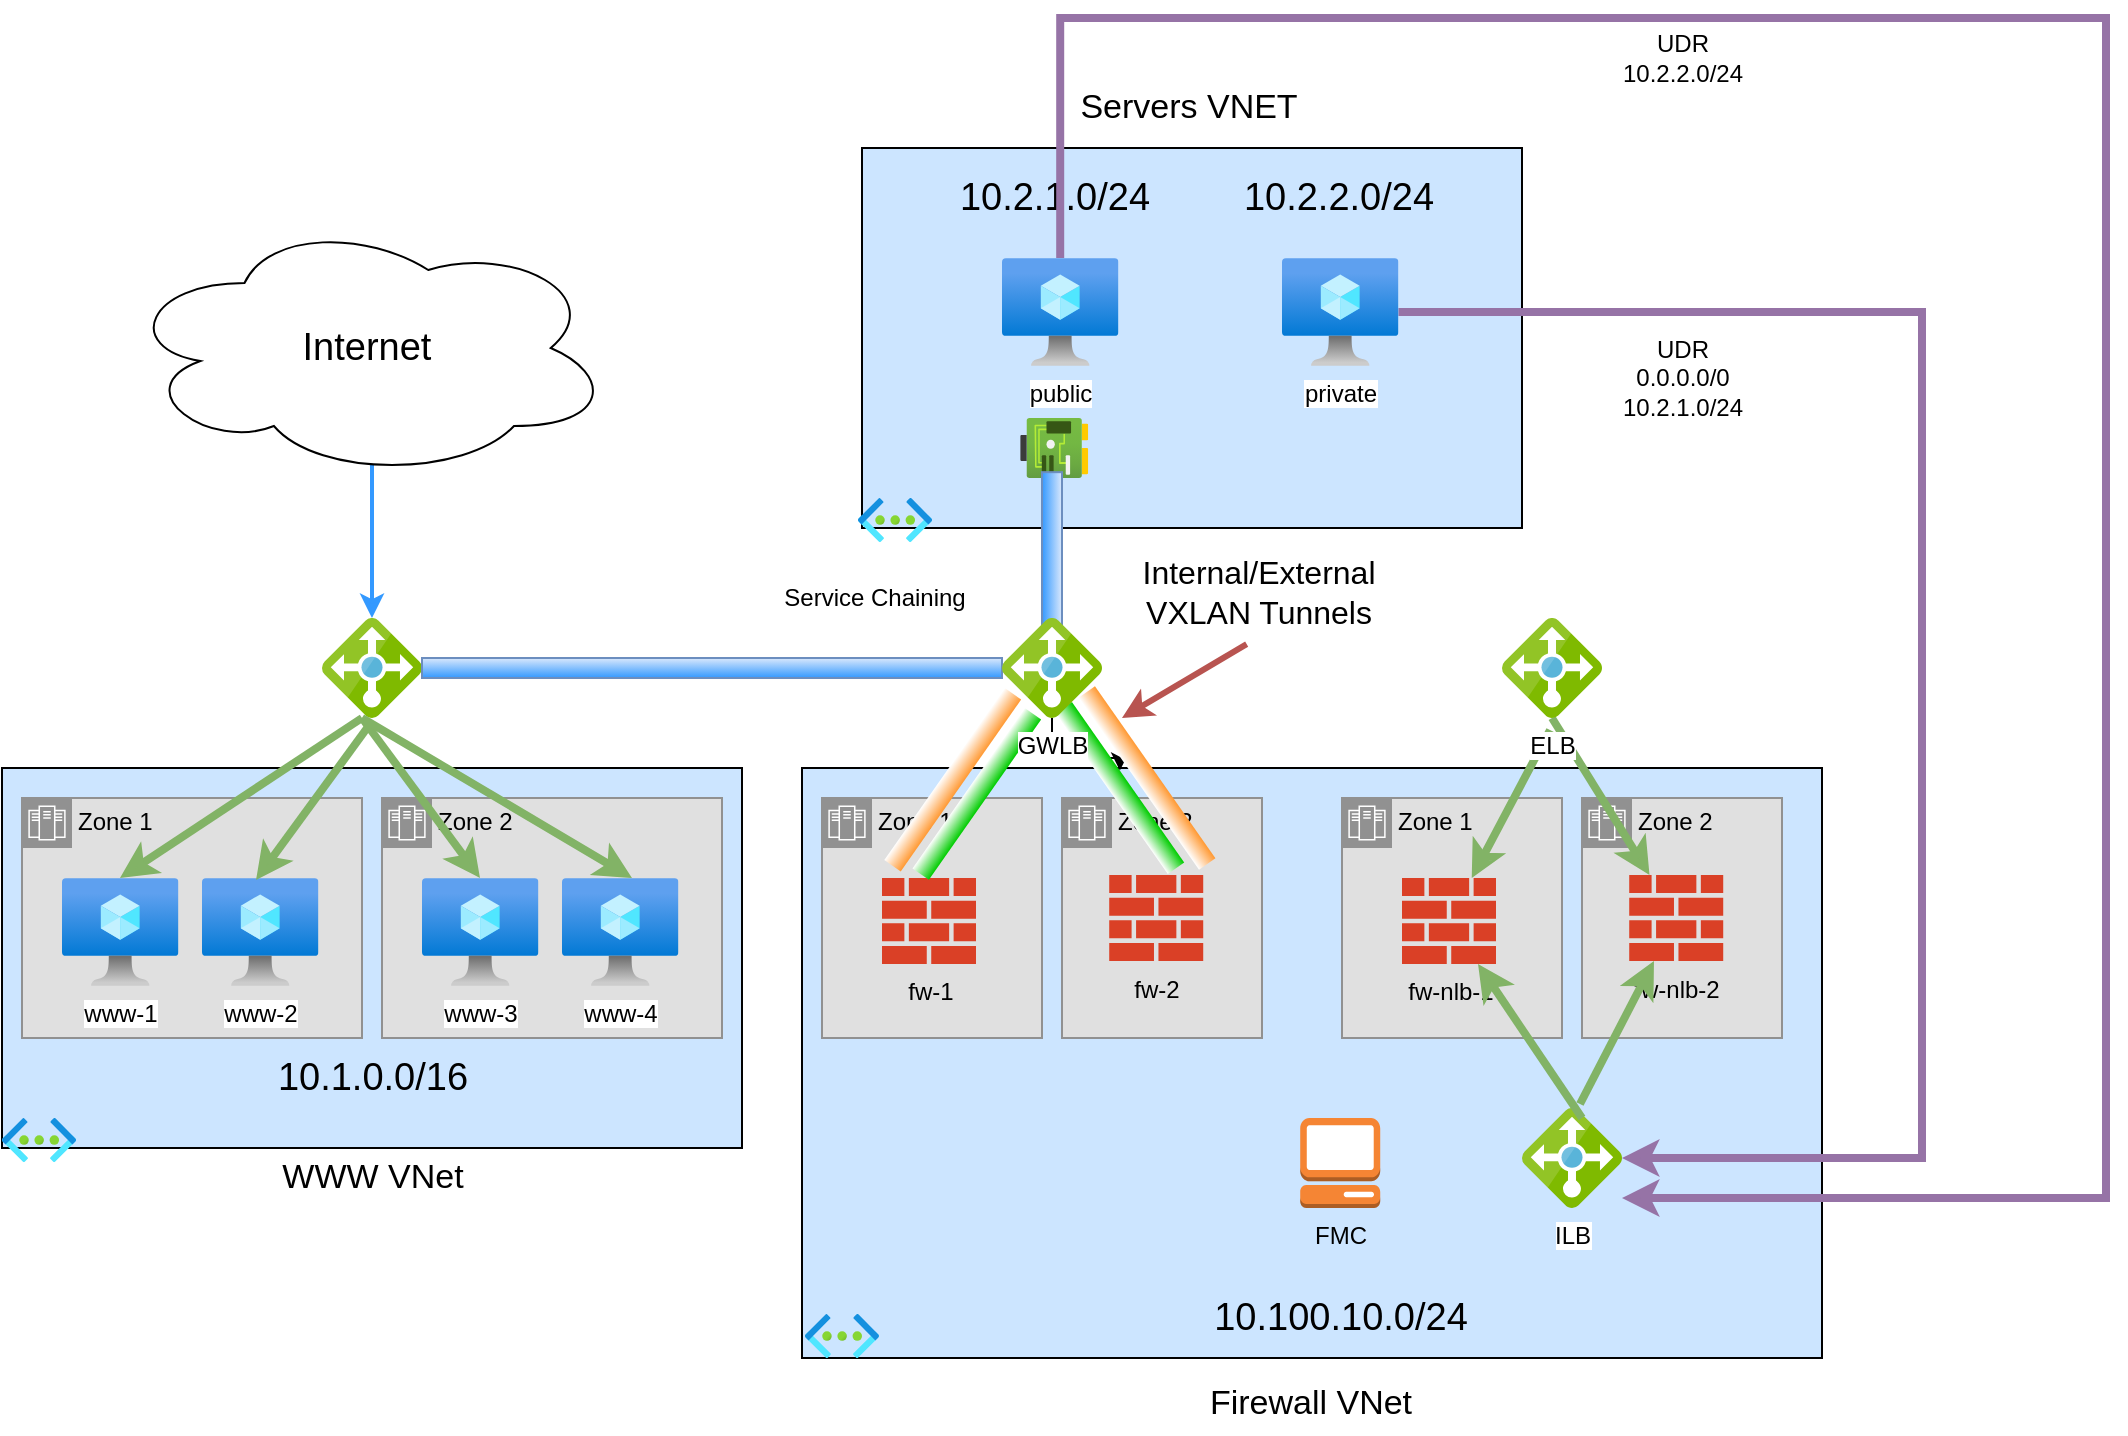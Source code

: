 <mxfile version="21.6.1" type="device">
  <diagram name="Page-1" id="pDXnDWw5rO93SfaOLtf0">
    <mxGraphModel dx="1257" dy="2026" grid="1" gridSize="10" guides="1" tooltips="1" connect="1" arrows="1" fold="1" page="1" pageScale="1" pageWidth="850" pageHeight="1100" math="0" shadow="0">
      <root>
        <mxCell id="0" />
        <mxCell id="1" parent="0" />
        <mxCell id="psEYaUKP_F06JMTKpm58-8" value="" style="rounded=0;whiteSpace=wrap;html=1;fillColor=#CCE5FF;" parent="1" vertex="1">
          <mxGeometry x="80" y="255" width="370" height="190" as="geometry" />
        </mxCell>
        <mxCell id="psEYaUKP_F06JMTKpm58-5" value="Zone 1" style="shape=mxgraph.ibm.box;prType=zone;fontStyle=0;verticalAlign=top;align=left;spacingLeft=32;spacingTop=4;fillColor=#E0E0E0;rounded=0;whiteSpace=wrap;html=1;strokeColor=#919191;strokeWidth=1;dashed=0;container=1;spacing=-4;collapsible=0;expand=0;recursiveResize=0;" parent="1" vertex="1">
          <mxGeometry x="90" y="270" width="170" height="120" as="geometry" />
        </mxCell>
        <mxCell id="psEYaUKP_F06JMTKpm58-3" value="www-1" style="aspect=fixed;html=1;points=[];align=center;image;fontSize=12;image=img/lib/azure2/compute/Virtual_Machine.svg;" parent="psEYaUKP_F06JMTKpm58-5" vertex="1">
          <mxGeometry x="20" y="40" width="58.22" height="54" as="geometry" />
        </mxCell>
        <mxCell id="psEYaUKP_F06JMTKpm58-6" value="www-2" style="aspect=fixed;html=1;points=[];align=center;image;fontSize=12;image=img/lib/azure2/compute/Virtual_Machine.svg;" parent="psEYaUKP_F06JMTKpm58-5" vertex="1">
          <mxGeometry x="90" y="40" width="58.22" height="54" as="geometry" />
        </mxCell>
        <mxCell id="psEYaUKP_F06JMTKpm58-4" value="" style="aspect=fixed;html=1;points=[];align=center;image;fontSize=12;image=img/lib/azure2/networking/Virtual_Networks.svg;" parent="1" vertex="1">
          <mxGeometry x="80" y="430" width="37" height="22.09" as="geometry" />
        </mxCell>
        <mxCell id="psEYaUKP_F06JMTKpm58-9" value="Zone 2" style="shape=mxgraph.ibm.box;prType=zone;fontStyle=0;verticalAlign=top;align=left;spacingLeft=32;spacingTop=4;fillColor=#E0E0E0;rounded=0;whiteSpace=wrap;html=1;strokeColor=#919191;strokeWidth=1;dashed=0;container=1;spacing=-4;collapsible=0;expand=0;recursiveResize=0;" parent="1" vertex="1">
          <mxGeometry x="270" y="270" width="170" height="120" as="geometry" />
        </mxCell>
        <mxCell id="psEYaUKP_F06JMTKpm58-10" value="www-3" style="aspect=fixed;html=1;points=[];align=center;image;fontSize=12;image=img/lib/azure2/compute/Virtual_Machine.svg;" parent="psEYaUKP_F06JMTKpm58-9" vertex="1">
          <mxGeometry x="20" y="40" width="58.22" height="54" as="geometry" />
        </mxCell>
        <mxCell id="psEYaUKP_F06JMTKpm58-11" value="www-4" style="aspect=fixed;html=1;points=[];align=center;image;fontSize=12;image=img/lib/azure2/compute/Virtual_Machine.svg;" parent="psEYaUKP_F06JMTKpm58-9" vertex="1">
          <mxGeometry x="90" y="40" width="58.22" height="54" as="geometry" />
        </mxCell>
        <mxCell id="psEYaUKP_F06JMTKpm58-14" value="WWW VNet" style="text;html=1;align=center;verticalAlign=middle;resizable=0;points=[];autosize=1;strokeColor=none;fillColor=none;fontSize=17;" parent="1" vertex="1">
          <mxGeometry x="210" y="445" width="110" height="30" as="geometry" />
        </mxCell>
        <mxCell id="psEYaUKP_F06JMTKpm58-15" value="" style="endArrow=classic;html=1;rounded=0;entryX=0.498;entryY=0;entryDx=0;entryDy=0;entryPerimeter=0;fillColor=#d5e8d4;strokeColor=#82b366;strokeWidth=4;" parent="1" target="psEYaUKP_F06JMTKpm58-10" edge="1">
          <mxGeometry width="50" height="50" relative="1" as="geometry">
            <mxPoint x="260" y="230" as="sourcePoint" />
            <mxPoint x="500" y="440" as="targetPoint" />
          </mxGeometry>
        </mxCell>
        <mxCell id="psEYaUKP_F06JMTKpm58-16" value="" style="sketch=0;aspect=fixed;html=1;points=[];align=center;image;fontSize=12;image=img/lib/mscae/Load_Balancer_feature.svg;fillColor=#CCE5FF;" parent="1" vertex="1">
          <mxGeometry x="240" y="180" width="50" height="50" as="geometry" />
        </mxCell>
        <mxCell id="psEYaUKP_F06JMTKpm58-17" value="" style="endArrow=classic;html=1;rounded=0;fillColor=#d5e8d4;strokeColor=#82b366;strokeWidth=4;entryX=0.601;entryY=0;entryDx=0;entryDy=0;entryPerimeter=0;" parent="1" target="psEYaUKP_F06JMTKpm58-11" edge="1">
          <mxGeometry width="50" height="50" relative="1" as="geometry">
            <mxPoint x="260" y="230" as="sourcePoint" />
            <mxPoint x="303.994" y="305" as="targetPoint" />
          </mxGeometry>
        </mxCell>
        <mxCell id="psEYaUKP_F06JMTKpm58-18" value="" style="endArrow=classic;html=1;rounded=0;exitX=0.48;exitY=1.06;exitDx=0;exitDy=0;exitPerimeter=0;fillColor=#d5e8d4;strokeColor=#82b366;strokeWidth=4;entryX=0.464;entryY=0.019;entryDx=0;entryDy=0;entryPerimeter=0;" parent="1" source="psEYaUKP_F06JMTKpm58-16" target="psEYaUKP_F06JMTKpm58-6" edge="1">
          <mxGeometry width="50" height="50" relative="1" as="geometry">
            <mxPoint x="285" y="245" as="sourcePoint" />
            <mxPoint x="338.994" y="330" as="targetPoint" />
          </mxGeometry>
        </mxCell>
        <mxCell id="psEYaUKP_F06JMTKpm58-19" value="" style="endArrow=classic;html=1;rounded=0;entryX=0.498;entryY=0;entryDx=0;entryDy=0;entryPerimeter=0;fillColor=#d5e8d4;strokeColor=#82b366;strokeWidth=4;" parent="1" target="psEYaUKP_F06JMTKpm58-3" edge="1">
          <mxGeometry width="50" height="50" relative="1" as="geometry">
            <mxPoint x="260" y="230" as="sourcePoint" />
            <mxPoint x="348.994" y="340" as="targetPoint" />
          </mxGeometry>
        </mxCell>
        <mxCell id="psEYaUKP_F06JMTKpm58-20" value="10.1.0.0/16" style="text;html=1;align=center;verticalAlign=middle;resizable=0;points=[];autosize=1;strokeColor=none;fillColor=none;fontSize=19;" parent="1" vertex="1">
          <mxGeometry x="205" y="390" width="120" height="40" as="geometry" />
        </mxCell>
        <mxCell id="MpkBA5lqzlr4u1xdEffK-26" style="rounded=0;orthogonalLoop=1;jettySize=auto;html=1;strokeWidth=2;strokeColor=#3399FF;" parent="1" target="psEYaUKP_F06JMTKpm58-16" edge="1">
          <mxGeometry relative="1" as="geometry">
            <mxPoint x="265" y="100" as="sourcePoint" />
          </mxGeometry>
        </mxCell>
        <mxCell id="psEYaUKP_F06JMTKpm58-21" value="Internet" style="ellipse;shape=cloud;whiteSpace=wrap;html=1;fontSize=19;" parent="1" vertex="1">
          <mxGeometry x="140" y="-20" width="245" height="130" as="geometry" />
        </mxCell>
        <mxCell id="MpkBA5lqzlr4u1xdEffK-1" value="" style="rounded=0;whiteSpace=wrap;html=1;fillColor=#CCE5FF;" parent="1" vertex="1">
          <mxGeometry x="480" y="255" width="510" height="295" as="geometry" />
        </mxCell>
        <mxCell id="MpkBA5lqzlr4u1xdEffK-2" value="Firewall VNet" style="text;html=1;align=center;verticalAlign=middle;resizable=0;points=[];autosize=1;strokeColor=none;fillColor=none;fontSize=17;" parent="1" vertex="1">
          <mxGeometry x="674.11" y="557.91" width="120" height="30" as="geometry" />
        </mxCell>
        <mxCell id="MpkBA5lqzlr4u1xdEffK-3" value="Zone 1" style="shape=mxgraph.ibm.box;prType=zone;fontStyle=0;verticalAlign=top;align=left;spacingLeft=32;spacingTop=4;fillColor=#E0E0E0;rounded=0;whiteSpace=wrap;html=1;strokeColor=#919191;strokeWidth=1;dashed=0;container=1;spacing=-4;collapsible=0;expand=0;recursiveResize=0;" parent="1" vertex="1">
          <mxGeometry x="490" y="270" width="110" height="120" as="geometry" />
        </mxCell>
        <mxCell id="MpkBA5lqzlr4u1xdEffK-9" value="fw-1" style="sketch=0;pointerEvents=1;shadow=0;dashed=0;html=1;strokeColor=none;labelPosition=center;verticalLabelPosition=bottom;verticalAlign=top;outlineConnect=0;align=center;shape=mxgraph.office.concepts.firewall;fillColor=#DA4026;" parent="MpkBA5lqzlr4u1xdEffK-3" vertex="1">
          <mxGeometry x="30" y="40" width="47" height="43" as="geometry" />
        </mxCell>
        <mxCell id="MpkBA5lqzlr4u1xdEffK-6" value="Zone 2" style="shape=mxgraph.ibm.box;prType=zone;fontStyle=0;verticalAlign=top;align=left;spacingLeft=32;spacingTop=4;fillColor=#E0E0E0;rounded=0;whiteSpace=wrap;html=1;strokeColor=#919191;strokeWidth=1;dashed=0;container=1;spacing=-4;collapsible=0;expand=0;recursiveResize=0;" parent="1" vertex="1">
          <mxGeometry x="610" y="270" width="100" height="120" as="geometry" />
        </mxCell>
        <mxCell id="MpkBA5lqzlr4u1xdEffK-10" value="fw-2" style="sketch=0;pointerEvents=1;shadow=0;dashed=0;html=1;strokeColor=none;labelPosition=center;verticalLabelPosition=bottom;verticalAlign=top;outlineConnect=0;align=center;shape=mxgraph.office.concepts.firewall;fillColor=#DA4026;" parent="MpkBA5lqzlr4u1xdEffK-6" vertex="1">
          <mxGeometry x="23.61" y="38.5" width="47" height="43" as="geometry" />
        </mxCell>
        <mxCell id="gl-uLo3om1zxJ34Bp_yc-21" value="" style="edgeStyle=orthogonalEdgeStyle;rounded=0;orthogonalLoop=1;jettySize=auto;html=1;" edge="1" parent="1" source="MpkBA5lqzlr4u1xdEffK-11" target="MpkBA5lqzlr4u1xdEffK-25">
          <mxGeometry relative="1" as="geometry" />
        </mxCell>
        <mxCell id="MpkBA5lqzlr4u1xdEffK-12" value="10.100.10.0/24" style="text;html=1;align=center;verticalAlign=middle;resizable=0;points=[];autosize=1;strokeColor=none;fillColor=none;fontSize=19;" parent="1" vertex="1">
          <mxGeometry x="674.11" y="510" width="150" height="40" as="geometry" />
        </mxCell>
        <mxCell id="MpkBA5lqzlr4u1xdEffK-19" value="" style="rounded=0;whiteSpace=wrap;html=1;fillColor=#dae8fc;strokeColor=#6c8ebf;gradientColor=#3399FF;" parent="1" vertex="1">
          <mxGeometry x="290" y="200" width="290" height="10" as="geometry" />
        </mxCell>
        <mxCell id="MpkBA5lqzlr4u1xdEffK-20" value="Service Chaining" style="text;html=1;align=center;verticalAlign=middle;resizable=0;points=[];autosize=1;strokeColor=none;fillColor=none;" parent="1" vertex="1">
          <mxGeometry x="461" y="155" width="110" height="30" as="geometry" />
        </mxCell>
        <mxCell id="MpkBA5lqzlr4u1xdEffK-21" value="" style="aspect=fixed;html=1;points=[];align=center;image;fontSize=12;image=img/lib/azure2/networking/Virtual_Networks.svg;" parent="1" vertex="1">
          <mxGeometry x="481.48" y="528" width="37" height="22.09" as="geometry" />
        </mxCell>
        <mxCell id="MpkBA5lqzlr4u1xdEffK-22" value="" style="rounded=0;whiteSpace=wrap;html=1;fillColor=default;strokeColor=none;gradientColor=#FF9933;rotation=-55;" parent="1" vertex="1">
          <mxGeometry x="502.87" y="255.9" width="105" height="10" as="geometry" />
        </mxCell>
        <mxCell id="MpkBA5lqzlr4u1xdEffK-23" value="" style="rounded=0;whiteSpace=wrap;html=1;fillColor=default;strokeColor=none;gradientColor=#00CC00;rotation=-55;" parent="1" vertex="1">
          <mxGeometry x="518.48" y="262.98" width="97.87" height="10" as="geometry" />
        </mxCell>
        <mxCell id="MpkBA5lqzlr4u1xdEffK-24" value="" style="rounded=0;whiteSpace=wrap;html=1;fillColor=default;strokeColor=none;gradientColor=#FF9933;rotation=-125;" parent="1" vertex="1">
          <mxGeometry x="600" y="255" width="105" height="10" as="geometry" />
        </mxCell>
        <mxCell id="MpkBA5lqzlr4u1xdEffK-25" value="" style="rounded=0;whiteSpace=wrap;html=1;fillColor=default;strokeColor=none;gradientColor=#00CC00;rotation=235;" parent="1" vertex="1">
          <mxGeometry x="590" y="260" width="97.87" height="10" as="geometry" />
        </mxCell>
        <mxCell id="MpkBA5lqzlr4u1xdEffK-27" value="Internal/External&lt;br style=&quot;font-size: 16px;&quot;&gt;VXLAN Tunnels" style="text;html=1;align=center;verticalAlign=middle;resizable=0;points=[];autosize=1;strokeColor=none;fillColor=none;fontSize=16;" parent="1" vertex="1">
          <mxGeometry x="638.22" y="142.09" width="140" height="50" as="geometry" />
        </mxCell>
        <mxCell id="MpkBA5lqzlr4u1xdEffK-28" value="" style="endArrow=classic;html=1;rounded=0;strokeColor=#b85450;strokeWidth=3;fontSize=16;exitX=0.458;exitY=1.02;exitDx=0;exitDy=0;exitPerimeter=0;fillColor=#f8cecc;" parent="1" source="MpkBA5lqzlr4u1xdEffK-27" edge="1">
          <mxGeometry width="50" height="50" relative="1" as="geometry">
            <mxPoint x="530" y="430" as="sourcePoint" />
            <mxPoint x="640" y="230" as="targetPoint" />
          </mxGeometry>
        </mxCell>
        <mxCell id="gl-uLo3om1zxJ34Bp_yc-1" value="" style="rounded=0;whiteSpace=wrap;html=1;fillColor=#CCE5FF;" vertex="1" parent="1">
          <mxGeometry x="510" y="-55" width="330" height="190" as="geometry" />
        </mxCell>
        <mxCell id="gl-uLo3om1zxJ34Bp_yc-2" value="" style="aspect=fixed;html=1;points=[];align=center;image;fontSize=12;image=img/lib/azure2/networking/Virtual_Networks.svg;" vertex="1" parent="1">
          <mxGeometry x="508" y="120" width="37" height="22.09" as="geometry" />
        </mxCell>
        <mxCell id="gl-uLo3om1zxJ34Bp_yc-4" value="public" style="aspect=fixed;html=1;points=[];align=center;image;fontSize=12;image=img/lib/azure2/compute/Virtual_Machine.svg;" vertex="1" parent="1">
          <mxGeometry x="580" width="58.22" height="54" as="geometry" />
        </mxCell>
        <mxCell id="gl-uLo3om1zxJ34Bp_yc-6" value="" style="image;aspect=fixed;html=1;points=[];align=center;fontSize=12;image=img/lib/azure2/networking/Network_Interfaces.svg;" vertex="1" parent="1">
          <mxGeometry x="589.11" y="80" width="34" height="30" as="geometry" />
        </mxCell>
        <mxCell id="gl-uLo3om1zxJ34Bp_yc-9" value="" style="rounded=0;whiteSpace=wrap;html=1;fillColor=#dae8fc;strokeColor=#6c8ebf;gradientColor=#3399FF;rotation=90;" vertex="1" parent="1">
          <mxGeometry x="565" y="142.09" width="80" height="10" as="geometry" />
        </mxCell>
        <mxCell id="gl-uLo3om1zxJ34Bp_yc-3" value="Servers VNET" style="text;html=1;align=center;verticalAlign=middle;resizable=0;points=[];autosize=1;strokeColor=none;fillColor=none;fontSize=17;" vertex="1" parent="1">
          <mxGeometry x="607.87" y="-90" width="130" height="30" as="geometry" />
        </mxCell>
        <mxCell id="gl-uLo3om1zxJ34Bp_yc-12" value="Zone 1" style="shape=mxgraph.ibm.box;prType=zone;fontStyle=0;verticalAlign=top;align=left;spacingLeft=32;spacingTop=4;fillColor=#E0E0E0;rounded=0;whiteSpace=wrap;html=1;strokeColor=#919191;strokeWidth=1;dashed=0;container=1;spacing=-4;collapsible=0;expand=0;recursiveResize=0;" vertex="1" parent="1">
          <mxGeometry x="750" y="270" width="110" height="120" as="geometry" />
        </mxCell>
        <mxCell id="gl-uLo3om1zxJ34Bp_yc-13" value="fw-nlb-1" style="sketch=0;pointerEvents=1;shadow=0;dashed=0;html=1;strokeColor=none;labelPosition=center;verticalLabelPosition=bottom;verticalAlign=top;outlineConnect=0;align=center;shape=mxgraph.office.concepts.firewall;fillColor=#DA4026;" vertex="1" parent="gl-uLo3om1zxJ34Bp_yc-12">
          <mxGeometry x="30" y="40" width="47" height="43" as="geometry" />
        </mxCell>
        <mxCell id="gl-uLo3om1zxJ34Bp_yc-14" value="Zone 2" style="shape=mxgraph.ibm.box;prType=zone;fontStyle=0;verticalAlign=top;align=left;spacingLeft=32;spacingTop=4;fillColor=#E0E0E0;rounded=0;whiteSpace=wrap;html=1;strokeColor=#919191;strokeWidth=1;dashed=0;container=1;spacing=-4;collapsible=0;expand=0;recursiveResize=0;" vertex="1" parent="1">
          <mxGeometry x="870" y="270" width="100" height="120" as="geometry" />
        </mxCell>
        <mxCell id="gl-uLo3om1zxJ34Bp_yc-15" value="fw-nlb-2" style="sketch=0;pointerEvents=1;shadow=0;dashed=0;html=1;strokeColor=none;labelPosition=center;verticalLabelPosition=bottom;verticalAlign=top;outlineConnect=0;align=center;shape=mxgraph.office.concepts.firewall;fillColor=#DA4026;" vertex="1" parent="gl-uLo3om1zxJ34Bp_yc-14">
          <mxGeometry x="23.61" y="38.5" width="47" height="43" as="geometry" />
        </mxCell>
        <mxCell id="gl-uLo3om1zxJ34Bp_yc-17" value="ILB" style="sketch=0;aspect=fixed;html=1;points=[];align=center;image;fontSize=12;image=img/lib/mscae/Load_Balancer_feature.svg;fillColor=#CCE5FF;" vertex="1" parent="1">
          <mxGeometry x="840" y="425" width="50" height="50" as="geometry" />
        </mxCell>
        <mxCell id="gl-uLo3om1zxJ34Bp_yc-19" value="" style="endArrow=classic;html=1;rounded=0;fillColor=#d5e8d4;strokeColor=#82b366;strokeWidth=4;exitX=0.6;exitY=0.1;exitDx=0;exitDy=0;exitPerimeter=0;" edge="1" parent="1" source="gl-uLo3om1zxJ34Bp_yc-17" target="gl-uLo3om1zxJ34Bp_yc-13">
          <mxGeometry width="50" height="50" relative="1" as="geometry">
            <mxPoint x="860" y="425" as="sourcePoint" />
            <mxPoint x="995" y="505" as="targetPoint" />
          </mxGeometry>
        </mxCell>
        <mxCell id="gl-uLo3om1zxJ34Bp_yc-20" value="" style="endArrow=classic;html=1;rounded=0;fillColor=#d5e8d4;strokeColor=#82b366;strokeWidth=4;exitX=0.58;exitY=-0.04;exitDx=0;exitDy=0;exitPerimeter=0;" edge="1" parent="1" source="gl-uLo3om1zxJ34Bp_yc-17" target="gl-uLo3om1zxJ34Bp_yc-15">
          <mxGeometry width="50" height="50" relative="1" as="geometry">
            <mxPoint x="880" y="440" as="sourcePoint" />
            <mxPoint x="828" y="363" as="targetPoint" />
          </mxGeometry>
        </mxCell>
        <mxCell id="MpkBA5lqzlr4u1xdEffK-11" value="GWLB" style="sketch=0;aspect=fixed;html=1;points=[];align=center;image;fontSize=12;image=img/lib/mscae/Load_Balancer_feature.svg;fillColor=#CCE5FF;" parent="1" vertex="1">
          <mxGeometry x="580" y="180" width="50" height="50" as="geometry" />
        </mxCell>
        <mxCell id="gl-uLo3om1zxJ34Bp_yc-23" value="" style="endArrow=classic;html=1;rounded=0;fillColor=#d5e8d4;strokeColor=#82b366;strokeWidth=4;exitX=0.48;exitY=1.12;exitDx=0;exitDy=0;exitPerimeter=0;" edge="1" parent="1" source="gl-uLo3om1zxJ34Bp_yc-22" target="gl-uLo3om1zxJ34Bp_yc-13">
          <mxGeometry width="50" height="50" relative="1" as="geometry">
            <mxPoint x="880" y="440" as="sourcePoint" />
            <mxPoint x="828" y="363" as="targetPoint" />
          </mxGeometry>
        </mxCell>
        <mxCell id="gl-uLo3om1zxJ34Bp_yc-24" value="" style="endArrow=classic;html=1;rounded=0;fillColor=#d5e8d4;strokeColor=#82b366;strokeWidth=4;exitX=0.5;exitY=1;exitDx=0;exitDy=0;exitPerimeter=0;" edge="1" parent="1" source="gl-uLo3om1zxJ34Bp_yc-22" target="gl-uLo3om1zxJ34Bp_yc-15">
          <mxGeometry width="50" height="50" relative="1" as="geometry">
            <mxPoint x="864" y="246" as="sourcePoint" />
            <mxPoint x="825" y="320" as="targetPoint" />
          </mxGeometry>
        </mxCell>
        <mxCell id="gl-uLo3om1zxJ34Bp_yc-22" value="ELB" style="sketch=0;aspect=fixed;html=1;points=[];align=center;image;fontSize=12;image=img/lib/mscae/Load_Balancer_feature.svg;fillColor=#CCE5FF;" vertex="1" parent="1">
          <mxGeometry x="830" y="180" width="50" height="50" as="geometry" />
        </mxCell>
        <mxCell id="gl-uLo3om1zxJ34Bp_yc-26" style="edgeStyle=orthogonalEdgeStyle;rounded=0;orthogonalLoop=1;jettySize=auto;html=1;strokeWidth=4;fillColor=#e1d5e7;strokeColor=#9673a6;" edge="1" parent="1" source="gl-uLo3om1zxJ34Bp_yc-25" target="gl-uLo3om1zxJ34Bp_yc-17">
          <mxGeometry relative="1" as="geometry">
            <Array as="points">
              <mxPoint x="1040" y="27" />
              <mxPoint x="1040" y="450" />
            </Array>
          </mxGeometry>
        </mxCell>
        <mxCell id="gl-uLo3om1zxJ34Bp_yc-25" value="private" style="aspect=fixed;html=1;points=[];align=center;image;fontSize=12;image=img/lib/azure2/compute/Virtual_Machine.svg;" vertex="1" parent="1">
          <mxGeometry x="720" width="58.22" height="54" as="geometry" />
        </mxCell>
        <mxCell id="gl-uLo3om1zxJ34Bp_yc-27" value="UDR&lt;br&gt;0.0.0.0/0&lt;br&gt;10.2.1.0/24" style="text;html=1;align=center;verticalAlign=middle;resizable=0;points=[];autosize=1;strokeColor=none;fillColor=none;" vertex="1" parent="1">
          <mxGeometry x="880" y="30" width="80" height="60" as="geometry" />
        </mxCell>
        <mxCell id="gl-uLo3om1zxJ34Bp_yc-28" value="FMC" style="outlineConnect=0;dashed=0;verticalLabelPosition=bottom;verticalAlign=top;align=center;html=1;shape=mxgraph.aws3.management_console;fillColor=#F58534;gradientColor=none;" vertex="1" parent="1">
          <mxGeometry x="729.11" y="430" width="40" height="45" as="geometry" />
        </mxCell>
        <mxCell id="gl-uLo3om1zxJ34Bp_yc-29" value="10.2.1.0/24" style="text;html=1;align=center;verticalAlign=middle;resizable=0;points=[];autosize=1;strokeColor=none;fillColor=none;fontSize=19;" vertex="1" parent="1">
          <mxGeometry x="546.11" y="-50" width="120" height="40" as="geometry" />
        </mxCell>
        <mxCell id="gl-uLo3om1zxJ34Bp_yc-30" value="10.2.2.0/24" style="text;html=1;align=center;verticalAlign=middle;resizable=0;points=[];autosize=1;strokeColor=none;fillColor=none;fontSize=19;" vertex="1" parent="1">
          <mxGeometry x="687.87" y="-50" width="120" height="40" as="geometry" />
        </mxCell>
        <mxCell id="gl-uLo3om1zxJ34Bp_yc-31" style="edgeStyle=orthogonalEdgeStyle;rounded=0;orthogonalLoop=1;jettySize=auto;html=1;strokeWidth=4;fillColor=#e1d5e7;strokeColor=#9673a6;" edge="1" parent="1" source="gl-uLo3om1zxJ34Bp_yc-4" target="gl-uLo3om1zxJ34Bp_yc-17">
          <mxGeometry relative="1" as="geometry">
            <mxPoint x="600" y="-190" as="sourcePoint" />
            <mxPoint x="982" y="230" as="targetPoint" />
            <Array as="points">
              <mxPoint x="609" y="-120" />
              <mxPoint x="1132" y="-120" />
              <mxPoint x="1132" y="470" />
            </Array>
          </mxGeometry>
        </mxCell>
        <mxCell id="gl-uLo3om1zxJ34Bp_yc-32" value="UDR&lt;br&gt;10.2.2.0/24" style="text;html=1;align=center;verticalAlign=middle;resizable=0;points=[];autosize=1;strokeColor=none;fillColor=none;" vertex="1" parent="1">
          <mxGeometry x="880" y="-120" width="80" height="40" as="geometry" />
        </mxCell>
      </root>
    </mxGraphModel>
  </diagram>
</mxfile>
